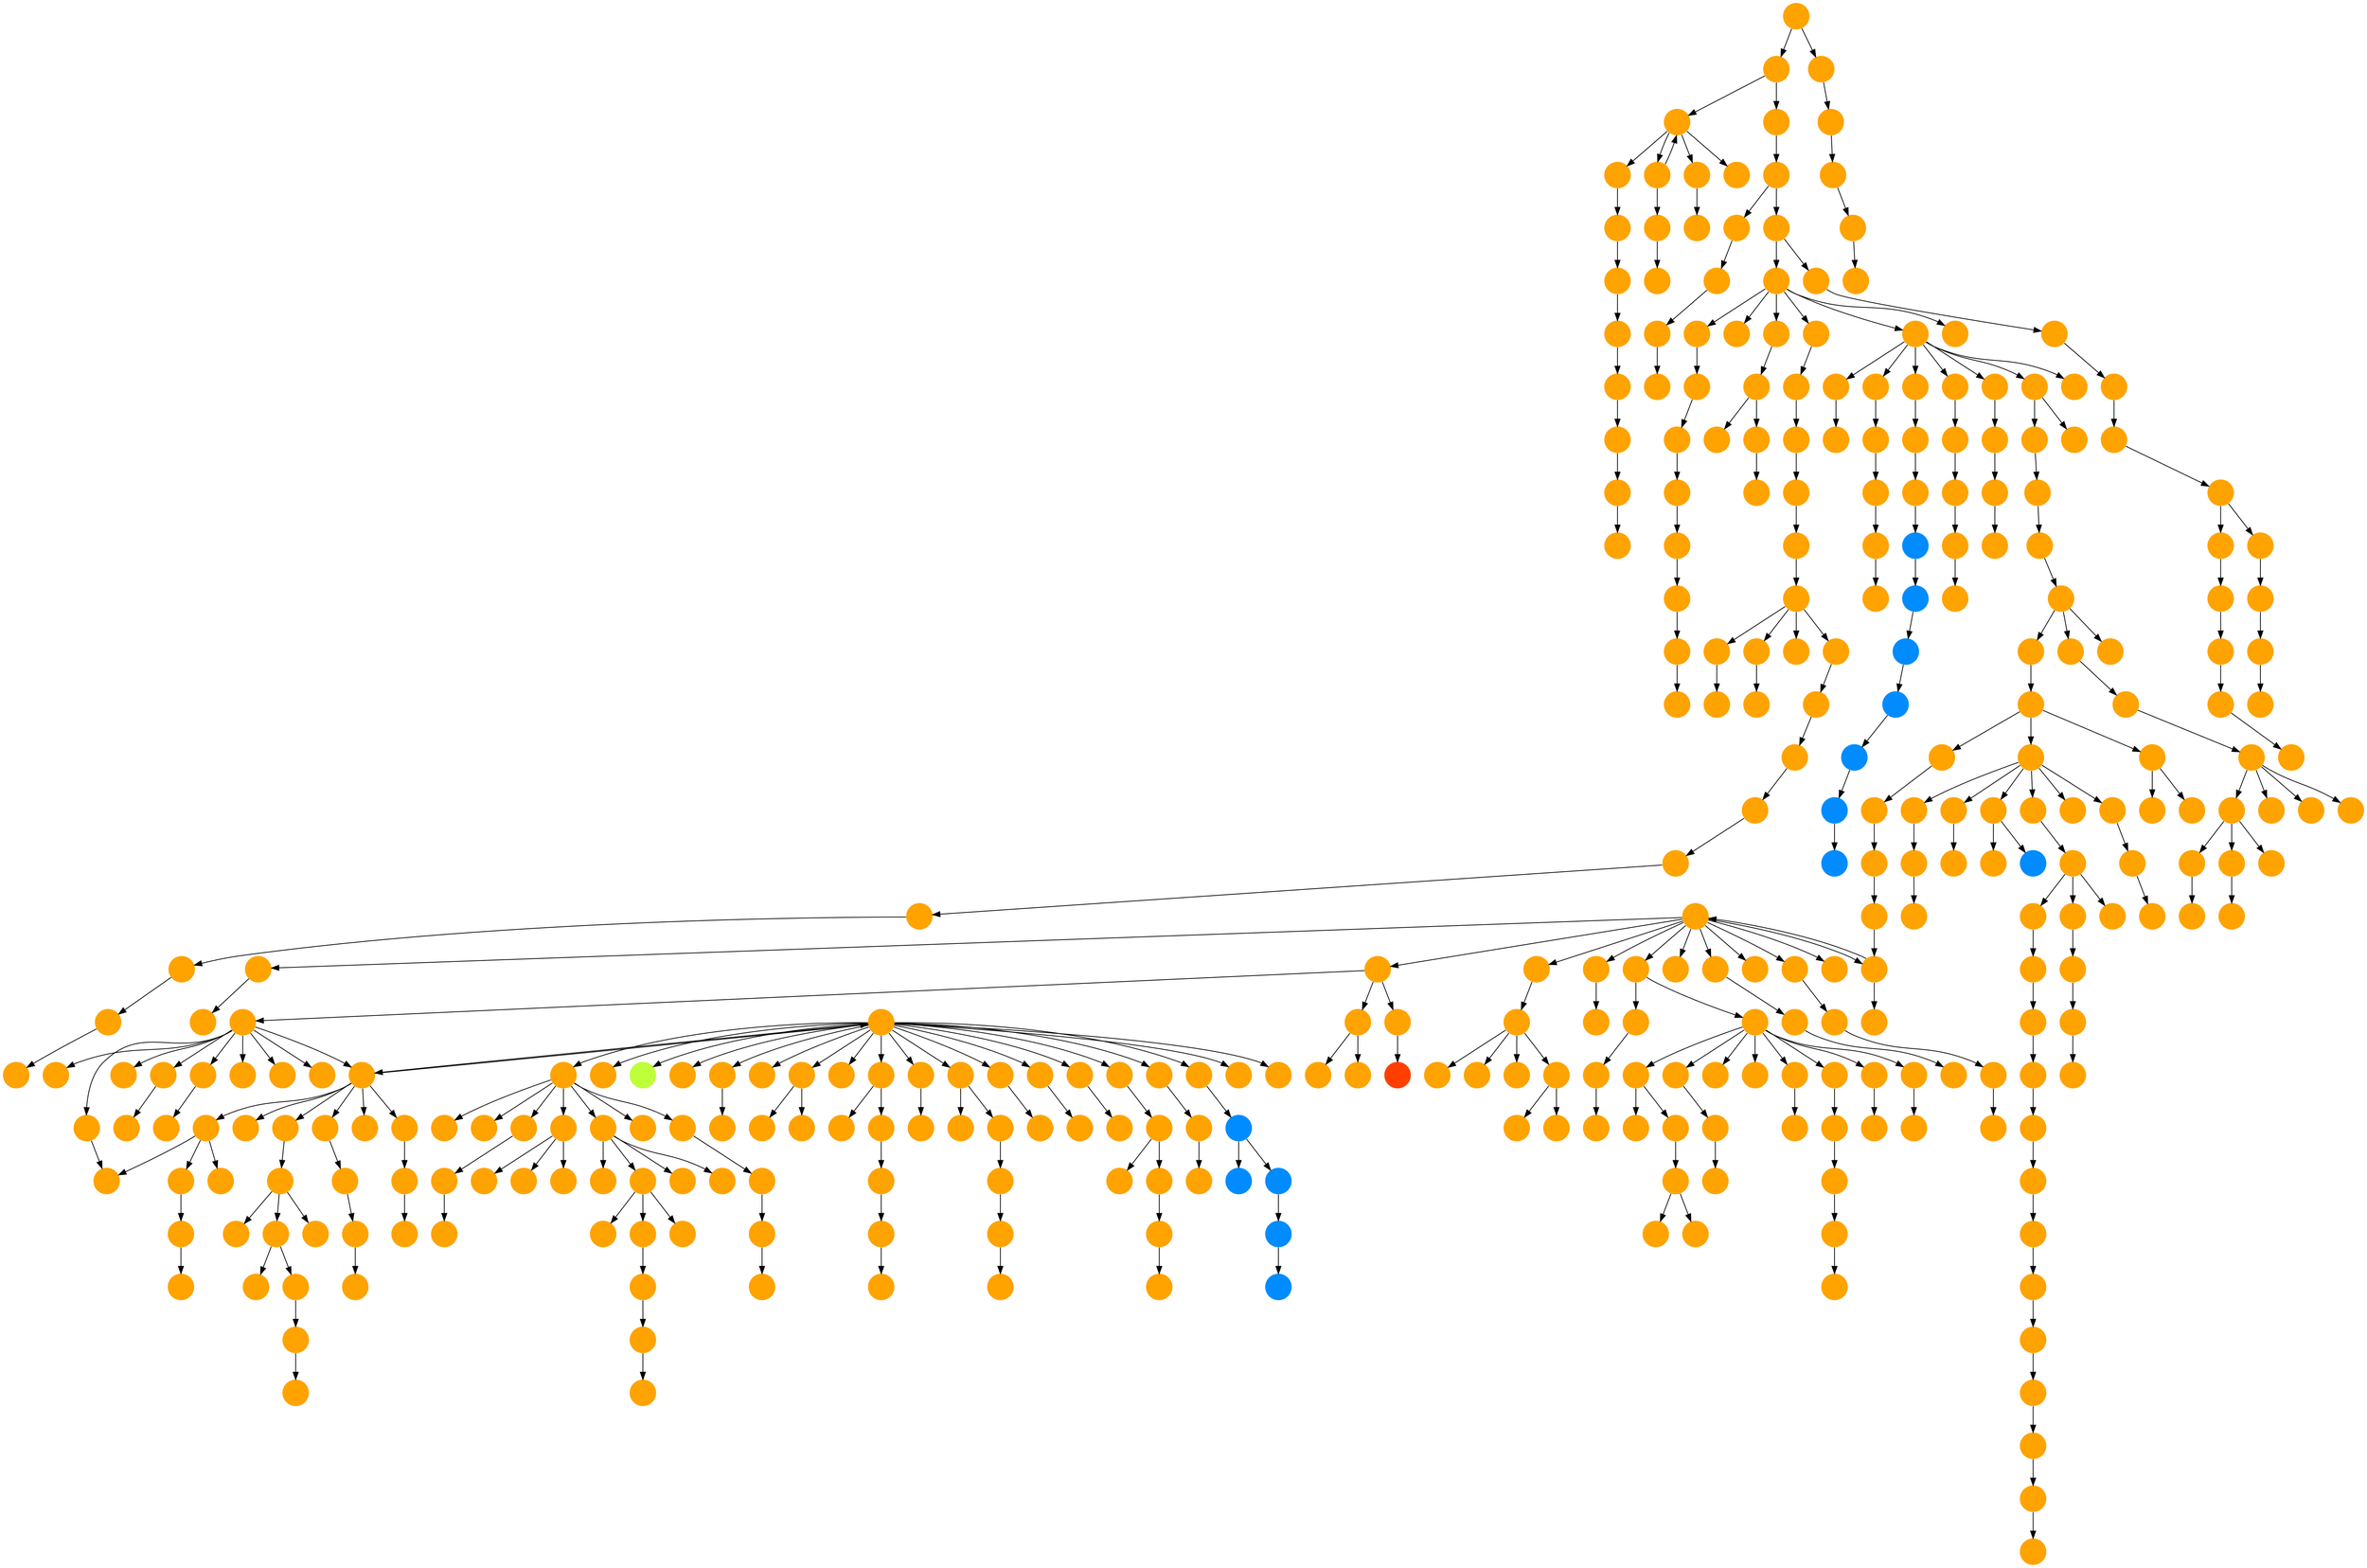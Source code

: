 digraph{
0 [tooltip = "R", penwidth = 0, style = filled, fillcolor = "#ffa300", shape = circle, label = ""]
1 [tooltip = "R", penwidth = 0, style = filled, fillcolor = "#ffa300", shape = circle, label = ""]
2 [tooltip = "R", penwidth = 0, style = filled, fillcolor = "#ffa300", shape = circle, label = ""]
3 [tooltip = "R", penwidth = 0, style = filled, fillcolor = "#ffa300", shape = circle, label = ""]
4 [tooltip = "R", penwidth = 0, style = filled, fillcolor = "#ffa300", shape = circle, label = ""]
5 [tooltip = "R", penwidth = 0, style = filled, fillcolor = "#ffa300", shape = circle, label = ""]
6 [tooltip = "R", penwidth = 0, style = filled, fillcolor = "#ffa300", shape = circle, label = ""]
7 [tooltip = "R", penwidth = 0, style = filled, fillcolor = "#ffa300", shape = circle, label = ""]
8 [tooltip = "R", penwidth = 0, style = filled, fillcolor = "#ffa300", shape = circle, label = ""]
9 [tooltip = "R", penwidth = 0, style = filled, fillcolor = "#ffa300", shape = circle, label = ""]
10 [tooltip = "R", penwidth = 0, style = filled, fillcolor = "#ffa300", shape = circle, label = ""]
11 [tooltip = "R", penwidth = 0, style = filled, fillcolor = "#ffa300", shape = circle, label = ""]
12 [tooltip = "R", penwidth = 0, style = filled, fillcolor = "#ffa300", shape = circle, label = ""]
13 [tooltip = "R", penwidth = 0, style = filled, fillcolor = "#ffa300", shape = circle, label = ""]
14 [tooltip = "R", penwidth = 0, style = filled, fillcolor = "#ffa300", shape = circle, label = ""]
15 [tooltip = "R", penwidth = 0, style = filled, fillcolor = "#ffa300", shape = circle, label = ""]
16 [tooltip = "R", penwidth = 0, style = filled, fillcolor = "#ffa300", shape = circle, label = ""]
17 [tooltip = "R", penwidth = 0, style = filled, fillcolor = "#ffa300", shape = circle, label = ""]
18 [tooltip = "R", penwidth = 0, style = filled, fillcolor = "#ffa300", shape = circle, label = ""]
19 [tooltip = "R", penwidth = 0, style = filled, fillcolor = "#ffa300", shape = circle, label = ""]
20 [tooltip = "R", penwidth = 0, style = filled, fillcolor = "#ffa300", shape = circle, label = ""]
21 [tooltip = "R", penwidth = 0, style = filled, fillcolor = "#ffa300", shape = circle, label = ""]
22 [tooltip = "R", penwidth = 0, style = filled, fillcolor = "#ffa300", shape = circle, label = ""]
23 [tooltip = "R", penwidth = 0, style = filled, fillcolor = "#ffa300", shape = circle, label = ""]
24 [tooltip = "R", penwidth = 0, style = filled, fillcolor = "#ffa300", shape = circle, label = ""]
25 [tooltip = "R", penwidth = 0, style = filled, fillcolor = "#ffa300", shape = circle, label = ""]
26 [tooltip = "R", penwidth = 0, style = filled, fillcolor = "#ffa300", shape = circle, label = ""]
27 [tooltip = "R", penwidth = 0, style = filled, fillcolor = "#ffa300", shape = circle, label = ""]
28 [tooltip = "R", penwidth = 0, style = filled, fillcolor = "#ffa300", shape = circle, label = ""]
29 [tooltip = "R", penwidth = 0, style = filled, fillcolor = "#ffa300", shape = circle, label = ""]
30 [tooltip = "R", penwidth = 0, style = filled, fillcolor = "#ffa300", shape = circle, label = ""]
31 [tooltip = "R", penwidth = 0, style = filled, fillcolor = "#ffa300", shape = circle, label = ""]
32 [tooltip = "R", penwidth = 0, style = filled, fillcolor = "#ffa300", shape = circle, label = ""]
33 [tooltip = "R", penwidth = 0, style = filled, fillcolor = "#ffa300", shape = circle, label = ""]
34 [tooltip = "R", penwidth = 0, style = filled, fillcolor = "#ffa300", shape = circle, label = ""]
35 [tooltip = "R", penwidth = 0, style = filled, fillcolor = "#ffa300", shape = circle, label = ""]
36 [tooltip = "R", penwidth = 0, style = filled, fillcolor = "#ffa300", shape = circle, label = ""]
37 [tooltip = "R", penwidth = 0, style = filled, fillcolor = "#ffa300", shape = circle, label = ""]
38 [tooltip = "R", penwidth = 0, style = filled, fillcolor = "#ffa300", shape = circle, label = ""]
39 [tooltip = "R", penwidth = 0, style = filled, fillcolor = "#ffa300", shape = circle, label = ""]
40 [tooltip = "R", penwidth = 0, style = filled, fillcolor = "#ffa300", shape = circle, label = ""]
41 [tooltip = "R", penwidth = 0, style = filled, fillcolor = "#ffa300", shape = circle, label = ""]
42 [tooltip = "R", penwidth = 0, style = filled, fillcolor = "#ffa300", shape = circle, label = ""]
43 [tooltip = "R", penwidth = 0, style = filled, fillcolor = "#ffa300", shape = circle, label = ""]
44 [tooltip = "R", penwidth = 0, style = filled, fillcolor = "#ffa300", shape = circle, label = ""]
45 [tooltip = "R", penwidth = 0, style = filled, fillcolor = "#ffa300", shape = circle, label = ""]
46 [tooltip = "R", penwidth = 0, style = filled, fillcolor = "#ffa300", shape = circle, label = ""]
47 [tooltip = "R", penwidth = 0, style = filled, fillcolor = "#ffa300", shape = circle, label = ""]
48 [tooltip = "R", penwidth = 0, style = filled, fillcolor = "#ffa300", shape = circle, label = ""]
49 [tooltip = "R", penwidth = 0, style = filled, fillcolor = "#ffa300", shape = circle, label = ""]
50 [tooltip = "R", penwidth = 0, style = filled, fillcolor = "#ffa300", shape = circle, label = ""]
51 [tooltip = "R", penwidth = 0, style = filled, fillcolor = "#ffa300", shape = circle, label = ""]
52 [tooltip = "R", penwidth = 0, style = filled, fillcolor = "#ffa300", shape = circle, label = ""]
53 [tooltip = "R", penwidth = 0, style = filled, fillcolor = "#ffa300", shape = circle, label = ""]
54 [tooltip = "R", penwidth = 0, style = filled, fillcolor = "#ffa300", shape = circle, label = ""]
55 [tooltip = "R", penwidth = 0, style = filled, fillcolor = "#ffa300", shape = circle, label = ""]
56 [tooltip = "R", penwidth = 0, style = filled, fillcolor = "#ffa300", shape = circle, label = ""]
57 [tooltip = "R", penwidth = 0, style = filled, fillcolor = "#ffa300", shape = circle, label = ""]
58 [tooltip = "R", penwidth = 0, style = filled, fillcolor = "#ffa300", shape = circle, label = ""]
59 [tooltip = "R", penwidth = 0, style = filled, fillcolor = "#ffa300", shape = circle, label = ""]
60 [tooltip = "R", penwidth = 0, style = filled, fillcolor = "#ffa300", shape = circle, label = ""]
61 [tooltip = "G", penwidth = 0, style = filled, fillcolor = "#008cff", shape = circle, label = ""]
62 [tooltip = "R", penwidth = 0, style = filled, fillcolor = "#ffa300", shape = circle, label = ""]
63 [tooltip = "R", penwidth = 0, style = filled, fillcolor = "#ffa300", shape = circle, label = ""]
64 [tooltip = "N", penwidth = 0, style = filled, fillcolor = "#beff39", shape = circle, label = ""]
65 [tooltip = "R", penwidth = 0, style = filled, fillcolor = "#ffa300", shape = circle, label = ""]
66 [tooltip = "R", penwidth = 0, style = filled, fillcolor = "#ffa300", shape = circle, label = ""]
67 [tooltip = "R", penwidth = 0, style = filled, fillcolor = "#ffa300", shape = circle, label = ""]
68 [tooltip = "R", penwidth = 0, style = filled, fillcolor = "#ffa300", shape = circle, label = ""]
69 [tooltip = "R", penwidth = 0, style = filled, fillcolor = "#ffa300", shape = circle, label = ""]
70 [tooltip = "R", penwidth = 0, style = filled, fillcolor = "#ffa300", shape = circle, label = ""]
71 [tooltip = "R", penwidth = 0, style = filled, fillcolor = "#ffa300", shape = circle, label = ""]
72 [tooltip = "R", penwidth = 0, style = filled, fillcolor = "#ffa300", shape = circle, label = ""]
73 [tooltip = "R", penwidth = 0, style = filled, fillcolor = "#ffa300", shape = circle, label = ""]
74 [tooltip = "R", penwidth = 0, style = filled, fillcolor = "#ffa300", shape = circle, label = ""]
75 [tooltip = "R", penwidth = 0, style = filled, fillcolor = "#ffa300", shape = circle, label = ""]
76 [tooltip = "R", penwidth = 0, style = filled, fillcolor = "#ffa300", shape = circle, label = ""]
77 [tooltip = "R", penwidth = 0, style = filled, fillcolor = "#ffa300", shape = circle, label = ""]
78 [tooltip = "R", penwidth = 0, style = filled, fillcolor = "#ffa300", shape = circle, label = ""]
79 [tooltip = "R", penwidth = 0, style = filled, fillcolor = "#ffa300", shape = circle, label = ""]
80 [tooltip = "R", penwidth = 0, style = filled, fillcolor = "#ffa300", shape = circle, label = ""]
81 [tooltip = "G", penwidth = 0, style = filled, fillcolor = "#008cff", shape = circle, label = ""]
82 [tooltip = "R", penwidth = 0, style = filled, fillcolor = "#ffa300", shape = circle, label = ""]
83 [tooltip = "R", penwidth = 0, style = filled, fillcolor = "#ffa300", shape = circle, label = ""]
84 [tooltip = "R", penwidth = 0, style = filled, fillcolor = "#ffa300", shape = circle, label = ""]
85 [tooltip = "R", penwidth = 0, style = filled, fillcolor = "#ffa300", shape = circle, label = ""]
86 [tooltip = "R", penwidth = 0, style = filled, fillcolor = "#ffa300", shape = circle, label = ""]
87 [tooltip = "R", penwidth = 0, style = filled, fillcolor = "#ffa300", shape = circle, label = ""]
88 [tooltip = "R", penwidth = 0, style = filled, fillcolor = "#ffa300", shape = circle, label = ""]
89 [tooltip = "R", penwidth = 0, style = filled, fillcolor = "#ffa300", shape = circle, label = ""]
90 [tooltip = "R", penwidth = 0, style = filled, fillcolor = "#ffa300", shape = circle, label = ""]
91 [tooltip = "R", penwidth = 0, style = filled, fillcolor = "#ffa300", shape = circle, label = ""]
92 [tooltip = "R", penwidth = 0, style = filled, fillcolor = "#ffa300", shape = circle, label = ""]
93 [tooltip = "R", penwidth = 0, style = filled, fillcolor = "#ffa300", shape = circle, label = ""]
94 [tooltip = "R", penwidth = 0, style = filled, fillcolor = "#ffa300", shape = circle, label = ""]
95 [tooltip = "R", penwidth = 0, style = filled, fillcolor = "#ffa300", shape = circle, label = ""]
96 [tooltip = "R", penwidth = 0, style = filled, fillcolor = "#ffa300", shape = circle, label = ""]
97 [tooltip = "R", penwidth = 0, style = filled, fillcolor = "#ffa300", shape = circle, label = ""]
98 [tooltip = "R", penwidth = 0, style = filled, fillcolor = "#ffa300", shape = circle, label = ""]
99 [tooltip = "T", penwidth = 0, style = filled, fillcolor = "#ff3f00", shape = circle, label = ""]
100 [tooltip = "R", penwidth = 0, style = filled, fillcolor = "#ffa300", shape = circle, label = ""]
101 [tooltip = "R", penwidth = 0, style = filled, fillcolor = "#ffa300", shape = circle, label = ""]
102 [tooltip = "G", penwidth = 0, style = filled, fillcolor = "#008cff", shape = circle, label = ""]
103 [tooltip = "R", penwidth = 0, style = filled, fillcolor = "#ffa300", shape = circle, label = ""]
104 [tooltip = "R", penwidth = 0, style = filled, fillcolor = "#ffa300", shape = circle, label = ""]
105 [tooltip = "R", penwidth = 0, style = filled, fillcolor = "#ffa300", shape = circle, label = ""]
106 [tooltip = "R", penwidth = 0, style = filled, fillcolor = "#ffa300", shape = circle, label = ""]
107 [tooltip = "G", penwidth = 0, style = filled, fillcolor = "#008cff", shape = circle, label = ""]
108 [tooltip = "R", penwidth = 0, style = filled, fillcolor = "#ffa300", shape = circle, label = ""]
109 [tooltip = "R", penwidth = 0, style = filled, fillcolor = "#ffa300", shape = circle, label = ""]
110 [tooltip = "R", penwidth = 0, style = filled, fillcolor = "#ffa300", shape = circle, label = ""]
111 [tooltip = "R", penwidth = 0, style = filled, fillcolor = "#ffa300", shape = circle, label = ""]
112 [tooltip = "R", penwidth = 0, style = filled, fillcolor = "#ffa300", shape = circle, label = ""]
113 [tooltip = "R", penwidth = 0, style = filled, fillcolor = "#ffa300", shape = circle, label = ""]
114 [tooltip = "R", penwidth = 0, style = filled, fillcolor = "#ffa300", shape = circle, label = ""]
115 [tooltip = "R", penwidth = 0, style = filled, fillcolor = "#ffa300", shape = circle, label = ""]
116 [tooltip = "R", penwidth = 0, style = filled, fillcolor = "#ffa300", shape = circle, label = ""]
117 [tooltip = "R", penwidth = 0, style = filled, fillcolor = "#ffa300", shape = circle, label = ""]
118 [tooltip = "R", penwidth = 0, style = filled, fillcolor = "#ffa300", shape = circle, label = ""]
119 [tooltip = "R", penwidth = 0, style = filled, fillcolor = "#ffa300", shape = circle, label = ""]
120 [tooltip = "R", penwidth = 0, style = filled, fillcolor = "#ffa300", shape = circle, label = ""]
121 [tooltip = "R", penwidth = 0, style = filled, fillcolor = "#ffa300", shape = circle, label = ""]
122 [tooltip = "R", penwidth = 0, style = filled, fillcolor = "#ffa300", shape = circle, label = ""]
123 [tooltip = "R", penwidth = 0, style = filled, fillcolor = "#ffa300", shape = circle, label = ""]
124 [tooltip = "R", penwidth = 0, style = filled, fillcolor = "#ffa300", shape = circle, label = ""]
125 [tooltip = "R", penwidth = 0, style = filled, fillcolor = "#ffa300", shape = circle, label = ""]
126 [tooltip = "R", penwidth = 0, style = filled, fillcolor = "#ffa300", shape = circle, label = ""]
127 [tooltip = "R", penwidth = 0, style = filled, fillcolor = "#ffa300", shape = circle, label = ""]
128 [tooltip = "R", penwidth = 0, style = filled, fillcolor = "#ffa300", shape = circle, label = ""]
129 [tooltip = "R", penwidth = 0, style = filled, fillcolor = "#ffa300", shape = circle, label = ""]
130 [tooltip = "R", penwidth = 0, style = filled, fillcolor = "#ffa300", shape = circle, label = ""]
131 [tooltip = "R", penwidth = 0, style = filled, fillcolor = "#ffa300", shape = circle, label = ""]
132 [tooltip = "R", penwidth = 0, style = filled, fillcolor = "#ffa300", shape = circle, label = ""]
133 [tooltip = "R", penwidth = 0, style = filled, fillcolor = "#ffa300", shape = circle, label = ""]
134 [tooltip = "R", penwidth = 0, style = filled, fillcolor = "#ffa300", shape = circle, label = ""]
135 [tooltip = "R", penwidth = 0, style = filled, fillcolor = "#ffa300", shape = circle, label = ""]
136 [tooltip = "R", penwidth = 0, style = filled, fillcolor = "#ffa300", shape = circle, label = ""]
137 [tooltip = "R", penwidth = 0, style = filled, fillcolor = "#ffa300", shape = circle, label = ""]
138 [tooltip = "R", penwidth = 0, style = filled, fillcolor = "#ffa300", shape = circle, label = ""]
139 [tooltip = "R", penwidth = 0, style = filled, fillcolor = "#ffa300", shape = circle, label = ""]
140 [tooltip = "R", penwidth = 0, style = filled, fillcolor = "#ffa300", shape = circle, label = ""]
141 [tooltip = "R", penwidth = 0, style = filled, fillcolor = "#ffa300", shape = circle, label = ""]
142 [tooltip = "R", penwidth = 0, style = filled, fillcolor = "#ffa300", shape = circle, label = ""]
143 [tooltip = "R", penwidth = 0, style = filled, fillcolor = "#ffa300", shape = circle, label = ""]
144 [tooltip = "R", penwidth = 0, style = filled, fillcolor = "#ffa300", shape = circle, label = ""]
145 [tooltip = "R", penwidth = 0, style = filled, fillcolor = "#ffa300", shape = circle, label = ""]
146 [tooltip = "R", penwidth = 0, style = filled, fillcolor = "#ffa300", shape = circle, label = ""]
147 [tooltip = "R", penwidth = 0, style = filled, fillcolor = "#ffa300", shape = circle, label = ""]
148 [tooltip = "R", penwidth = 0, style = filled, fillcolor = "#ffa300", shape = circle, label = ""]
149 [tooltip = "R", penwidth = 0, style = filled, fillcolor = "#ffa300", shape = circle, label = ""]
150 [tooltip = "R", penwidth = 0, style = filled, fillcolor = "#ffa300", shape = circle, label = ""]
151 [tooltip = "R", penwidth = 0, style = filled, fillcolor = "#ffa300", shape = circle, label = ""]
152 [tooltip = "R", penwidth = 0, style = filled, fillcolor = "#ffa300", shape = circle, label = ""]
153 [tooltip = "R", penwidth = 0, style = filled, fillcolor = "#ffa300", shape = circle, label = ""]
154 [tooltip = "R", penwidth = 0, style = filled, fillcolor = "#ffa300", shape = circle, label = ""]
155 [tooltip = "R", penwidth = 0, style = filled, fillcolor = "#ffa300", shape = circle, label = ""]
156 [tooltip = "R", penwidth = 0, style = filled, fillcolor = "#ffa300", shape = circle, label = ""]
157 [tooltip = "R", penwidth = 0, style = filled, fillcolor = "#ffa300", shape = circle, label = ""]
158 [tooltip = "R", penwidth = 0, style = filled, fillcolor = "#ffa300", shape = circle, label = ""]
159 [tooltip = "R", penwidth = 0, style = filled, fillcolor = "#ffa300", shape = circle, label = ""]
160 [tooltip = "R", penwidth = 0, style = filled, fillcolor = "#ffa300", shape = circle, label = ""]
161 [tooltip = "R", penwidth = 0, style = filled, fillcolor = "#ffa300", shape = circle, label = ""]
162 [tooltip = "R", penwidth = 0, style = filled, fillcolor = "#ffa300", shape = circle, label = ""]
163 [tooltip = "R", penwidth = 0, style = filled, fillcolor = "#ffa300", shape = circle, label = ""]
164 [tooltip = "R", penwidth = 0, style = filled, fillcolor = "#ffa300", shape = circle, label = ""]
165 [tooltip = "R", penwidth = 0, style = filled, fillcolor = "#ffa300", shape = circle, label = ""]
166 [tooltip = "G", penwidth = 0, style = filled, fillcolor = "#008cff", shape = circle, label = ""]
167 [tooltip = "R", penwidth = 0, style = filled, fillcolor = "#ffa300", shape = circle, label = ""]
168 [tooltip = "R", penwidth = 0, style = filled, fillcolor = "#ffa300", shape = circle, label = ""]
169 [tooltip = "R", penwidth = 0, style = filled, fillcolor = "#ffa300", shape = circle, label = ""]
170 [tooltip = "R", penwidth = 0, style = filled, fillcolor = "#ffa300", shape = circle, label = ""]
171 [tooltip = "R", penwidth = 0, style = filled, fillcolor = "#ffa300", shape = circle, label = ""]
172 [tooltip = "R", penwidth = 0, style = filled, fillcolor = "#ffa300", shape = circle, label = ""]
173 [tooltip = "R", penwidth = 0, style = filled, fillcolor = "#ffa300", shape = circle, label = ""]
174 [tooltip = "R", penwidth = 0, style = filled, fillcolor = "#ffa300", shape = circle, label = ""]
175 [tooltip = "R", penwidth = 0, style = filled, fillcolor = "#ffa300", shape = circle, label = ""]
176 [tooltip = "G", penwidth = 0, style = filled, fillcolor = "#008cff", shape = circle, label = ""]
177 [tooltip = "R", penwidth = 0, style = filled, fillcolor = "#ffa300", shape = circle, label = ""]
178 [tooltip = "R", penwidth = 0, style = filled, fillcolor = "#ffa300", shape = circle, label = ""]
179 [tooltip = "R", penwidth = 0, style = filled, fillcolor = "#ffa300", shape = circle, label = ""]
180 [tooltip = "R", penwidth = 0, style = filled, fillcolor = "#ffa300", shape = circle, label = ""]
181 [tooltip = "G", penwidth = 0, style = filled, fillcolor = "#008cff", shape = circle, label = ""]
182 [tooltip = "R", penwidth = 0, style = filled, fillcolor = "#ffa300", shape = circle, label = ""]
183 [tooltip = "R", penwidth = 0, style = filled, fillcolor = "#ffa300", shape = circle, label = ""]
184 [tooltip = "R", penwidth = 0, style = filled, fillcolor = "#ffa300", shape = circle, label = ""]
185 [tooltip = "R", penwidth = 0, style = filled, fillcolor = "#ffa300", shape = circle, label = ""]
186 [tooltip = "R", penwidth = 0, style = filled, fillcolor = "#ffa300", shape = circle, label = ""]
187 [tooltip = "R", penwidth = 0, style = filled, fillcolor = "#ffa300", shape = circle, label = ""]
188 [tooltip = "R", penwidth = 0, style = filled, fillcolor = "#ffa300", shape = circle, label = ""]
189 [tooltip = "R", penwidth = 0, style = filled, fillcolor = "#ffa300", shape = circle, label = ""]
190 [tooltip = "R", penwidth = 0, style = filled, fillcolor = "#ffa300", shape = circle, label = ""]
191 [tooltip = "R", penwidth = 0, style = filled, fillcolor = "#ffa300", shape = circle, label = ""]
192 [tooltip = "R", penwidth = 0, style = filled, fillcolor = "#ffa300", shape = circle, label = ""]
193 [tooltip = "R", penwidth = 0, style = filled, fillcolor = "#ffa300", shape = circle, label = ""]
194 [tooltip = "R", penwidth = 0, style = filled, fillcolor = "#ffa300", shape = circle, label = ""]
195 [tooltip = "R", penwidth = 0, style = filled, fillcolor = "#ffa300", shape = circle, label = ""]
196 [tooltip = "R", penwidth = 0, style = filled, fillcolor = "#ffa300", shape = circle, label = ""]
197 [tooltip = "R", penwidth = 0, style = filled, fillcolor = "#ffa300", shape = circle, label = ""]
198 [tooltip = "R", penwidth = 0, style = filled, fillcolor = "#ffa300", shape = circle, label = ""]
199 [tooltip = "R", penwidth = 0, style = filled, fillcolor = "#ffa300", shape = circle, label = ""]
200 [tooltip = "R", penwidth = 0, style = filled, fillcolor = "#ffa300", shape = circle, label = ""]
201 [tooltip = "R", penwidth = 0, style = filled, fillcolor = "#ffa300", shape = circle, label = ""]
202 [tooltip = "R", penwidth = 0, style = filled, fillcolor = "#ffa300", shape = circle, label = ""]
203 [tooltip = "R", penwidth = 0, style = filled, fillcolor = "#ffa300", shape = circle, label = ""]
204 [tooltip = "R", penwidth = 0, style = filled, fillcolor = "#ffa300", shape = circle, label = ""]
205 [tooltip = "R", penwidth = 0, style = filled, fillcolor = "#ffa300", shape = circle, label = ""]
206 [tooltip = "R", penwidth = 0, style = filled, fillcolor = "#ffa300", shape = circle, label = ""]
207 [tooltip = "R", penwidth = 0, style = filled, fillcolor = "#ffa300", shape = circle, label = ""]
208 [tooltip = "R", penwidth = 0, style = filled, fillcolor = "#ffa300", shape = circle, label = ""]
209 [tooltip = "R", penwidth = 0, style = filled, fillcolor = "#ffa300", shape = circle, label = ""]
210 [tooltip = "R", penwidth = 0, style = filled, fillcolor = "#ffa300", shape = circle, label = ""]
211 [tooltip = "R", penwidth = 0, style = filled, fillcolor = "#ffa300", shape = circle, label = ""]
212 [tooltip = "R", penwidth = 0, style = filled, fillcolor = "#ffa300", shape = circle, label = ""]
213 [tooltip = "R", penwidth = 0, style = filled, fillcolor = "#ffa300", shape = circle, label = ""]
214 [tooltip = "R", penwidth = 0, style = filled, fillcolor = "#ffa300", shape = circle, label = ""]
215 [tooltip = "R", penwidth = 0, style = filled, fillcolor = "#ffa300", shape = circle, label = ""]
216 [tooltip = "R", penwidth = 0, style = filled, fillcolor = "#ffa300", shape = circle, label = ""]
217 [tooltip = "R", penwidth = 0, style = filled, fillcolor = "#ffa300", shape = circle, label = ""]
218 [tooltip = "R", penwidth = 0, style = filled, fillcolor = "#ffa300", shape = circle, label = ""]
219 [tooltip = "R", penwidth = 0, style = filled, fillcolor = "#ffa300", shape = circle, label = ""]
220 [tooltip = "R", penwidth = 0, style = filled, fillcolor = "#ffa300", shape = circle, label = ""]
221 [tooltip = "R", penwidth = 0, style = filled, fillcolor = "#ffa300", shape = circle, label = ""]
222 [tooltip = "R", penwidth = 0, style = filled, fillcolor = "#ffa300", shape = circle, label = ""]
223 [tooltip = "R", penwidth = 0, style = filled, fillcolor = "#ffa300", shape = circle, label = ""]
224 [tooltip = "R", penwidth = 0, style = filled, fillcolor = "#ffa300", shape = circle, label = ""]
225 [tooltip = "R", penwidth = 0, style = filled, fillcolor = "#ffa300", shape = circle, label = ""]
226 [tooltip = "R", penwidth = 0, style = filled, fillcolor = "#ffa300", shape = circle, label = ""]
227 [tooltip = "R", penwidth = 0, style = filled, fillcolor = "#ffa300", shape = circle, label = ""]
228 [tooltip = "R", penwidth = 0, style = filled, fillcolor = "#ffa300", shape = circle, label = ""]
229 [tooltip = "R", penwidth = 0, style = filled, fillcolor = "#ffa300", shape = circle, label = ""]
230 [tooltip = "R", penwidth = 0, style = filled, fillcolor = "#ffa300", shape = circle, label = ""]
231 [tooltip = "R", penwidth = 0, style = filled, fillcolor = "#ffa300", shape = circle, label = ""]
232 [tooltip = "R", penwidth = 0, style = filled, fillcolor = "#ffa300", shape = circle, label = ""]
233 [tooltip = "R", penwidth = 0, style = filled, fillcolor = "#ffa300", shape = circle, label = ""]
234 [tooltip = "R", penwidth = 0, style = filled, fillcolor = "#ffa300", shape = circle, label = ""]
235 [tooltip = "R", penwidth = 0, style = filled, fillcolor = "#ffa300", shape = circle, label = ""]
236 [tooltip = "G", penwidth = 0, style = filled, fillcolor = "#008cff", shape = circle, label = ""]
237 [tooltip = "R", penwidth = 0, style = filled, fillcolor = "#ffa300", shape = circle, label = ""]
238 [tooltip = "R", penwidth = 0, style = filled, fillcolor = "#ffa300", shape = circle, label = ""]
239 [tooltip = "R", penwidth = 0, style = filled, fillcolor = "#ffa300", shape = circle, label = ""]
240 [tooltip = "G", penwidth = 0, style = filled, fillcolor = "#008cff", shape = circle, label = ""]
241 [tooltip = "R", penwidth = 0, style = filled, fillcolor = "#ffa300", shape = circle, label = ""]
242 [tooltip = "R", penwidth = 0, style = filled, fillcolor = "#ffa300", shape = circle, label = ""]
243 [tooltip = "R", penwidth = 0, style = filled, fillcolor = "#ffa300", shape = circle, label = ""]
244 [tooltip = "R", penwidth = 0, style = filled, fillcolor = "#ffa300", shape = circle, label = ""]
245 [tooltip = "R", penwidth = 0, style = filled, fillcolor = "#ffa300", shape = circle, label = ""]
246 [tooltip = "G", penwidth = 0, style = filled, fillcolor = "#008cff", shape = circle, label = ""]
247 [tooltip = "R", penwidth = 0, style = filled, fillcolor = "#ffa300", shape = circle, label = ""]
248 [tooltip = "R", penwidth = 0, style = filled, fillcolor = "#ffa300", shape = circle, label = ""]
249 [tooltip = "R", penwidth = 0, style = filled, fillcolor = "#ffa300", shape = circle, label = ""]
250 [tooltip = "R", penwidth = 0, style = filled, fillcolor = "#ffa300", shape = circle, label = ""]
251 [tooltip = "R", penwidth = 0, style = filled, fillcolor = "#ffa300", shape = circle, label = ""]
252 [tooltip = "R", penwidth = 0, style = filled, fillcolor = "#ffa300", shape = circle, label = ""]
253 [tooltip = "R", penwidth = 0, style = filled, fillcolor = "#ffa300", shape = circle, label = ""]
254 [tooltip = "R", penwidth = 0, style = filled, fillcolor = "#ffa300", shape = circle, label = ""]
255 [tooltip = "R", penwidth = 0, style = filled, fillcolor = "#ffa300", shape = circle, label = ""]
256 [tooltip = "R", penwidth = 0, style = filled, fillcolor = "#ffa300", shape = circle, label = ""]
257 [tooltip = "R", penwidth = 0, style = filled, fillcolor = "#ffa300", shape = circle, label = ""]
258 [tooltip = "R", penwidth = 0, style = filled, fillcolor = "#ffa300", shape = circle, label = ""]
259 [tooltip = "R", penwidth = 0, style = filled, fillcolor = "#ffa300", shape = circle, label = ""]
260 [tooltip = "R", penwidth = 0, style = filled, fillcolor = "#ffa300", shape = circle, label = ""]
261 [tooltip = "R", penwidth = 0, style = filled, fillcolor = "#ffa300", shape = circle, label = ""]
262 [tooltip = "R", penwidth = 0, style = filled, fillcolor = "#ffa300", shape = circle, label = ""]
263 [tooltip = "R", penwidth = 0, style = filled, fillcolor = "#ffa300", shape = circle, label = ""]
264 [tooltip = "R", penwidth = 0, style = filled, fillcolor = "#ffa300", shape = circle, label = ""]
265 [tooltip = "R", penwidth = 0, style = filled, fillcolor = "#ffa300", shape = circle, label = ""]
266 [tooltip = "R", penwidth = 0, style = filled, fillcolor = "#ffa300", shape = circle, label = ""]
267 [tooltip = "R", penwidth = 0, style = filled, fillcolor = "#ffa300", shape = circle, label = ""]
268 [tooltip = "R", penwidth = 0, style = filled, fillcolor = "#ffa300", shape = circle, label = ""]
269 [tooltip = "R", penwidth = 0, style = filled, fillcolor = "#ffa300", shape = circle, label = ""]
270 [tooltip = "R", penwidth = 0, style = filled, fillcolor = "#ffa300", shape = circle, label = ""]
271 [tooltip = "R", penwidth = 0, style = filled, fillcolor = "#ffa300", shape = circle, label = ""]
272 [tooltip = "R", penwidth = 0, style = filled, fillcolor = "#ffa300", shape = circle, label = ""]
273 [tooltip = "R", penwidth = 0, style = filled, fillcolor = "#ffa300", shape = circle, label = ""]
274 [tooltip = "R", penwidth = 0, style = filled, fillcolor = "#ffa300", shape = circle, label = ""]
275 [tooltip = "R", penwidth = 0, style = filled, fillcolor = "#ffa300", shape = circle, label = ""]
276 [tooltip = "R", penwidth = 0, style = filled, fillcolor = "#ffa300", shape = circle, label = ""]
277 [tooltip = "R", penwidth = 0, style = filled, fillcolor = "#ffa300", shape = circle, label = ""]
278 [tooltip = "R", penwidth = 0, style = filled, fillcolor = "#ffa300", shape = circle, label = ""]
279 [tooltip = "R", penwidth = 0, style = filled, fillcolor = "#ffa300", shape = circle, label = ""]
280 [tooltip = "R", penwidth = 0, style = filled, fillcolor = "#ffa300", shape = circle, label = ""]
281 [tooltip = "R", penwidth = 0, style = filled, fillcolor = "#ffa300", shape = circle, label = ""]
282 [tooltip = "R", penwidth = 0, style = filled, fillcolor = "#ffa300", shape = circle, label = ""]
283 [tooltip = "R", penwidth = 0, style = filled, fillcolor = "#ffa300", shape = circle, label = ""]
284 [tooltip = "R", penwidth = 0, style = filled, fillcolor = "#ffa300", shape = circle, label = ""]
285 [tooltip = "R", penwidth = 0, style = filled, fillcolor = "#ffa300", shape = circle, label = ""]
286 [tooltip = "R", penwidth = 0, style = filled, fillcolor = "#ffa300", shape = circle, label = ""]
287 [tooltip = "R", penwidth = 0, style = filled, fillcolor = "#ffa300", shape = circle, label = ""]
288 [tooltip = "R", penwidth = 0, style = filled, fillcolor = "#ffa300", shape = circle, label = ""]
289 [tooltip = "R", penwidth = 0, style = filled, fillcolor = "#ffa300", shape = circle, label = ""]
290 [tooltip = "R", penwidth = 0, style = filled, fillcolor = "#ffa300", shape = circle, label = ""]
291 [tooltip = "R", penwidth = 0, style = filled, fillcolor = "#ffa300", shape = circle, label = ""]
292 [tooltip = "R", penwidth = 0, style = filled, fillcolor = "#ffa300", shape = circle, label = ""]
293 [tooltip = "R", penwidth = 0, style = filled, fillcolor = "#ffa300", shape = circle, label = ""]
294 [tooltip = "R", penwidth = 0, style = filled, fillcolor = "#ffa300", shape = circle, label = ""]
295 [tooltip = "R", penwidth = 0, style = filled, fillcolor = "#ffa300", shape = circle, label = ""]
296 [tooltip = "R", penwidth = 0, style = filled, fillcolor = "#ffa300", shape = circle, label = ""]
297 [tooltip = "R", penwidth = 0, style = filled, fillcolor = "#ffa300", shape = circle, label = ""]
298 [tooltip = "R", penwidth = 0, style = filled, fillcolor = "#ffa300", shape = circle, label = ""]
299 [tooltip = "R", penwidth = 0, style = filled, fillcolor = "#ffa300", shape = circle, label = ""]
300 [tooltip = "R", penwidth = 0, style = filled, fillcolor = "#ffa300", shape = circle, label = ""]
301 [tooltip = "R", penwidth = 0, style = filled, fillcolor = "#ffa300", shape = circle, label = ""]
302 [tooltip = "R", penwidth = 0, style = filled, fillcolor = "#ffa300", shape = circle, label = ""]
303 [tooltip = "R", penwidth = 0, style = filled, fillcolor = "#ffa300", shape = circle, label = ""]
304 [tooltip = "R", penwidth = 0, style = filled, fillcolor = "#ffa300", shape = circle, label = ""]
305 [tooltip = "R", penwidth = 0, style = filled, fillcolor = "#ffa300", shape = circle, label = ""]
306 [tooltip = "R", penwidth = 0, style = filled, fillcolor = "#ffa300", shape = circle, label = ""]
307 [tooltip = "R", penwidth = 0, style = filled, fillcolor = "#ffa300", shape = circle, label = ""]
308 [tooltip = "R", penwidth = 0, style = filled, fillcolor = "#ffa300", shape = circle, label = ""]
309 [tooltip = "R", penwidth = 0, style = filled, fillcolor = "#ffa300", shape = circle, label = ""]
310 [tooltip = "R", penwidth = 0, style = filled, fillcolor = "#ffa300", shape = circle, label = ""]
311 [tooltip = "G", penwidth = 0, style = filled, fillcolor = "#008cff", shape = circle, label = ""]
312 [tooltip = "R", penwidth = 0, style = filled, fillcolor = "#ffa300", shape = circle, label = ""]
313 [tooltip = "R", penwidth = 0, style = filled, fillcolor = "#ffa300", shape = circle, label = ""]
314 [tooltip = "R", penwidth = 0, style = filled, fillcolor = "#ffa300", shape = circle, label = ""]
315 [tooltip = "R", penwidth = 0, style = filled, fillcolor = "#ffa300", shape = circle, label = ""]
316 [tooltip = "R", penwidth = 0, style = filled, fillcolor = "#ffa300", shape = circle, label = ""]
317 [tooltip = "R", penwidth = 0, style = filled, fillcolor = "#ffa300", shape = circle, label = ""]
318 [tooltip = "R", penwidth = 0, style = filled, fillcolor = "#ffa300", shape = circle, label = ""]
319 [tooltip = "R", penwidth = 0, style = filled, fillcolor = "#ffa300", shape = circle, label = ""]
320 [tooltip = "R", penwidth = 0, style = filled, fillcolor = "#ffa300", shape = circle, label = ""]
321 [tooltip = "G", penwidth = 0, style = filled, fillcolor = "#008cff", shape = circle, label = ""]
322 [tooltip = "R", penwidth = 0, style = filled, fillcolor = "#ffa300", shape = circle, label = ""]
323 [tooltip = "R", penwidth = 0, style = filled, fillcolor = "#ffa300", shape = circle, label = ""]
324 [tooltip = "R", penwidth = 0, style = filled, fillcolor = "#ffa300", shape = circle, label = ""]
325 [tooltip = "R", penwidth = 0, style = filled, fillcolor = "#ffa300", shape = circle, label = ""]
326 [tooltip = "R", penwidth = 0, style = filled, fillcolor = "#ffa300", shape = circle, label = ""]
327 [tooltip = "R", penwidth = 0, style = filled, fillcolor = "#ffa300", shape = circle, label = ""]
328 [tooltip = "G", penwidth = 0, style = filled, fillcolor = "#008cff", shape = circle, label = ""]
329 [tooltip = "R", penwidth = 0, style = filled, fillcolor = "#ffa300", shape = circle, label = ""]
330 [tooltip = "R", penwidth = 0, style = filled, fillcolor = "#ffa300", shape = circle, label = ""]
331 [tooltip = "R", penwidth = 0, style = filled, fillcolor = "#ffa300", shape = circle, label = ""]
332 [tooltip = "R", penwidth = 0, style = filled, fillcolor = "#ffa300", shape = circle, label = ""]
333 [tooltip = "R", penwidth = 0, style = filled, fillcolor = "#ffa300", shape = circle, label = ""]
334 [tooltip = "R", penwidth = 0, style = filled, fillcolor = "#ffa300", shape = circle, label = ""]
335 [tooltip = "R", penwidth = 0, style = filled, fillcolor = "#ffa300", shape = circle, label = ""]
43 -> 135
68 -> 115
259 -> 271
268 -> 109
144 -> 94
202 -> 13
87 -> 72
321 -> 81
0 -> 76
53 -> 254
84 -> 266
83 -> 258
185 -> 302
331 -> 334
7 -> 331
277 -> 108
335 -> 289
116 -> 54
46 -> 306
9 -> 77
22 -> 120
74 -> 242
122 -> 154
301 -> 291
0 -> 83
76 -> 224
215 -> 67
12 -> 63
210 -> 113
19 -> 318
207 -> 203
46 -> 97
274 -> 243
49 -> 253
135 -> 116
61 -> 166
18 -> 20
101 -> 277
27 -> 288
78 -> 160
16 -> 267
188 -> 325
49 -> 73
281 -> 223
29 -> 30
204 -> 314
192 -> 196
119 -> 168
103 -> 231
20 -> 235
136 -> 106
220 -> 245
106 -> 62
225 -> 230
65 -> 188
46 -> 206
319 -> 175
24 -> 86
204 -> 95
332 -> 163
19 -> 290
46 -> 112
0 -> 1
223 -> 117
7 -> 80
324 -> 326
273 -> 295
271 -> 147
10 -> 272
38 -> 225
16 -> 221
25 -> 249
60 -> 131
128 -> 304
0 -> 229
18 -> 252
249 -> 308
295 -> 327
247 -> 268
95 -> 152
49 -> 155
214 -> 332
18 -> 324
243 -> 53
65 -> 226
63 -> 299
199 -> 142
0 -> 64
305 -> 198
113 -> 317
144 -> 104
143 -> 323
151 -> 251
74 -> 178
307 -> 169
22 -> 9
28 -> 84
156 -> 78
287 -> 98
17 -> 55
34 -> 180
65 -> 93
46 -> 233
49 -> 315
300 -> 297
69 -> 200
3 -> 197
11 -> 176
290 -> 208
3 -> 96
294 -> 33
24 -> 5
236 -> 102
255 -> 273
0 -> 145
125 -> 44
322 -> 227
272 -> 186
0 -> 205
71 -> 214
24 -> 118
236 -> 181
87 -> 57
310 -> 287
25 -> 56
35 -> 69
227 -> 201
262 -> 329
291 -> 193
334 -> 319
303 -> 23
95 -> 265
183 -> 220
14 -> 68
7 -> 301
7 -> 71
265 -> 119
97 -> 18
71 -> 51
323 -> 284
18 -> 156
313 -> 143
123 -> 136
7 -> 247
0 -> 8
208 -> 237
304 -> 275
0 -> 279
29 -> 209
18 -> 32
94 -> 161
244 -> 292
161 -> 248
222 -> 21
38 -> 189
314 -> 256
22 -> 49
32 -> 276
199 -> 50
49 -> 159
287 -> 204
12 -> 29
333 -> 124
46 -> 218
191 -> 24
234 -> 282
279 -> 236
49 -> 263
329 -> 270
18 -> 172
83 -> 122
201 -> 31
5 -> 149
164 -> 285
309 -> 281
74 -> 190
91 -> 59
124 -> 298
46 -> 60
317 -> 173
189 -> 105
230 -> 41
316 -> 322
16 -> 123
289 -> 179
29 -> 194
107 -> 246
282 -> 177
181 -> 107
15 -> 19
30 -> 89
171 -> 10
256 -> 195
0 -> 215
19 -> 296
119 -> 307
163 -> 199
24 -> 146
18 -> 217
0 -> 137
12 -> 280
320 -> 88
240 -> 61
297 -> 316
299 -> 125
267 -> 250
117 -> 255
0 -> 216
37 -> 40
19 -> 182
226 -> 187
141 -> 232
80 -> 39
46 -> 150
0 -> 75
250 -> 309
133 -> 101
37 -> 148
285 -> 211
85 -> 207
95 -> 274
32 -> 333
18 -> 17
0 -> 12
199 -> 228
109 -> 320
38 -> 25
229 -> 303
65 -> 260
239 -> 210
12 -> 42
296 -> 16
198 -> 47
66 -> 100
302 -> 310
105 -> 26
21 -> 153
97 -> 259
49 -> 38
26 -> 129
330 -> 294
278 -> 261
38 -> 0
38 -> 213
7 -> 313
137 -> 170
0 -> 6
193 -> 328
103 -> 144
12 -> 3
284 -> 219
30 -> 43
30 -> 121
126 -> 134
52 -> 14
11 -> 167
254 -> 162
195 -> 300
216 -> 133
315 -> 56
145 -> 157
0 -> 36
12 -> 111
7 -> 2
325 -> 82
302 -> 65
166 -> 311
252 -> 110
46 -> 21
327 -> 305
69 -> 37
133 -> 92
38 -> 165
288 -> 90
127 -> 139
12 -> 335
242 -> 128
218 -> 27
95 -> 7
275 -> 239
326 -> 330
162 -> 74
21 -> 46
120 -> 99
306 -> 70
25 -> 130
311 -> 321
46 -> 35
4 -> 127
178 -> 286
95 -> 238
0 -> 66
46 -> 22
245 -> 174
292 -> 234
270 -> 138
5 -> 91
76 -> 283
212 -> 312
185 -> 293
93 -> 244
158 -> 164
69 -> 269
0 -> 38
98 -> 85
142 -> 15
38 -> 184
328 -> 240
49 -> 151
69 -> 257
95 -> 158
19 -> 4
308 -> 241
15 -> 28
318 -> 45
74 -> 34
29 -> 114
150 -> 212
266 -> 222
19 -> 11
15 -> 87
0 -> 79
103 -> 140
177 -> 278
165 -> 103
205 -> 58
145 -> 52
297 -> 183
293 -> 262
9 -> 48
154 -> 126
188 -> 65
5 -> 192
50 -> 191
49 -> 141
124 -> 264
3 -> 132
211 -> 171
0 -> 202
}